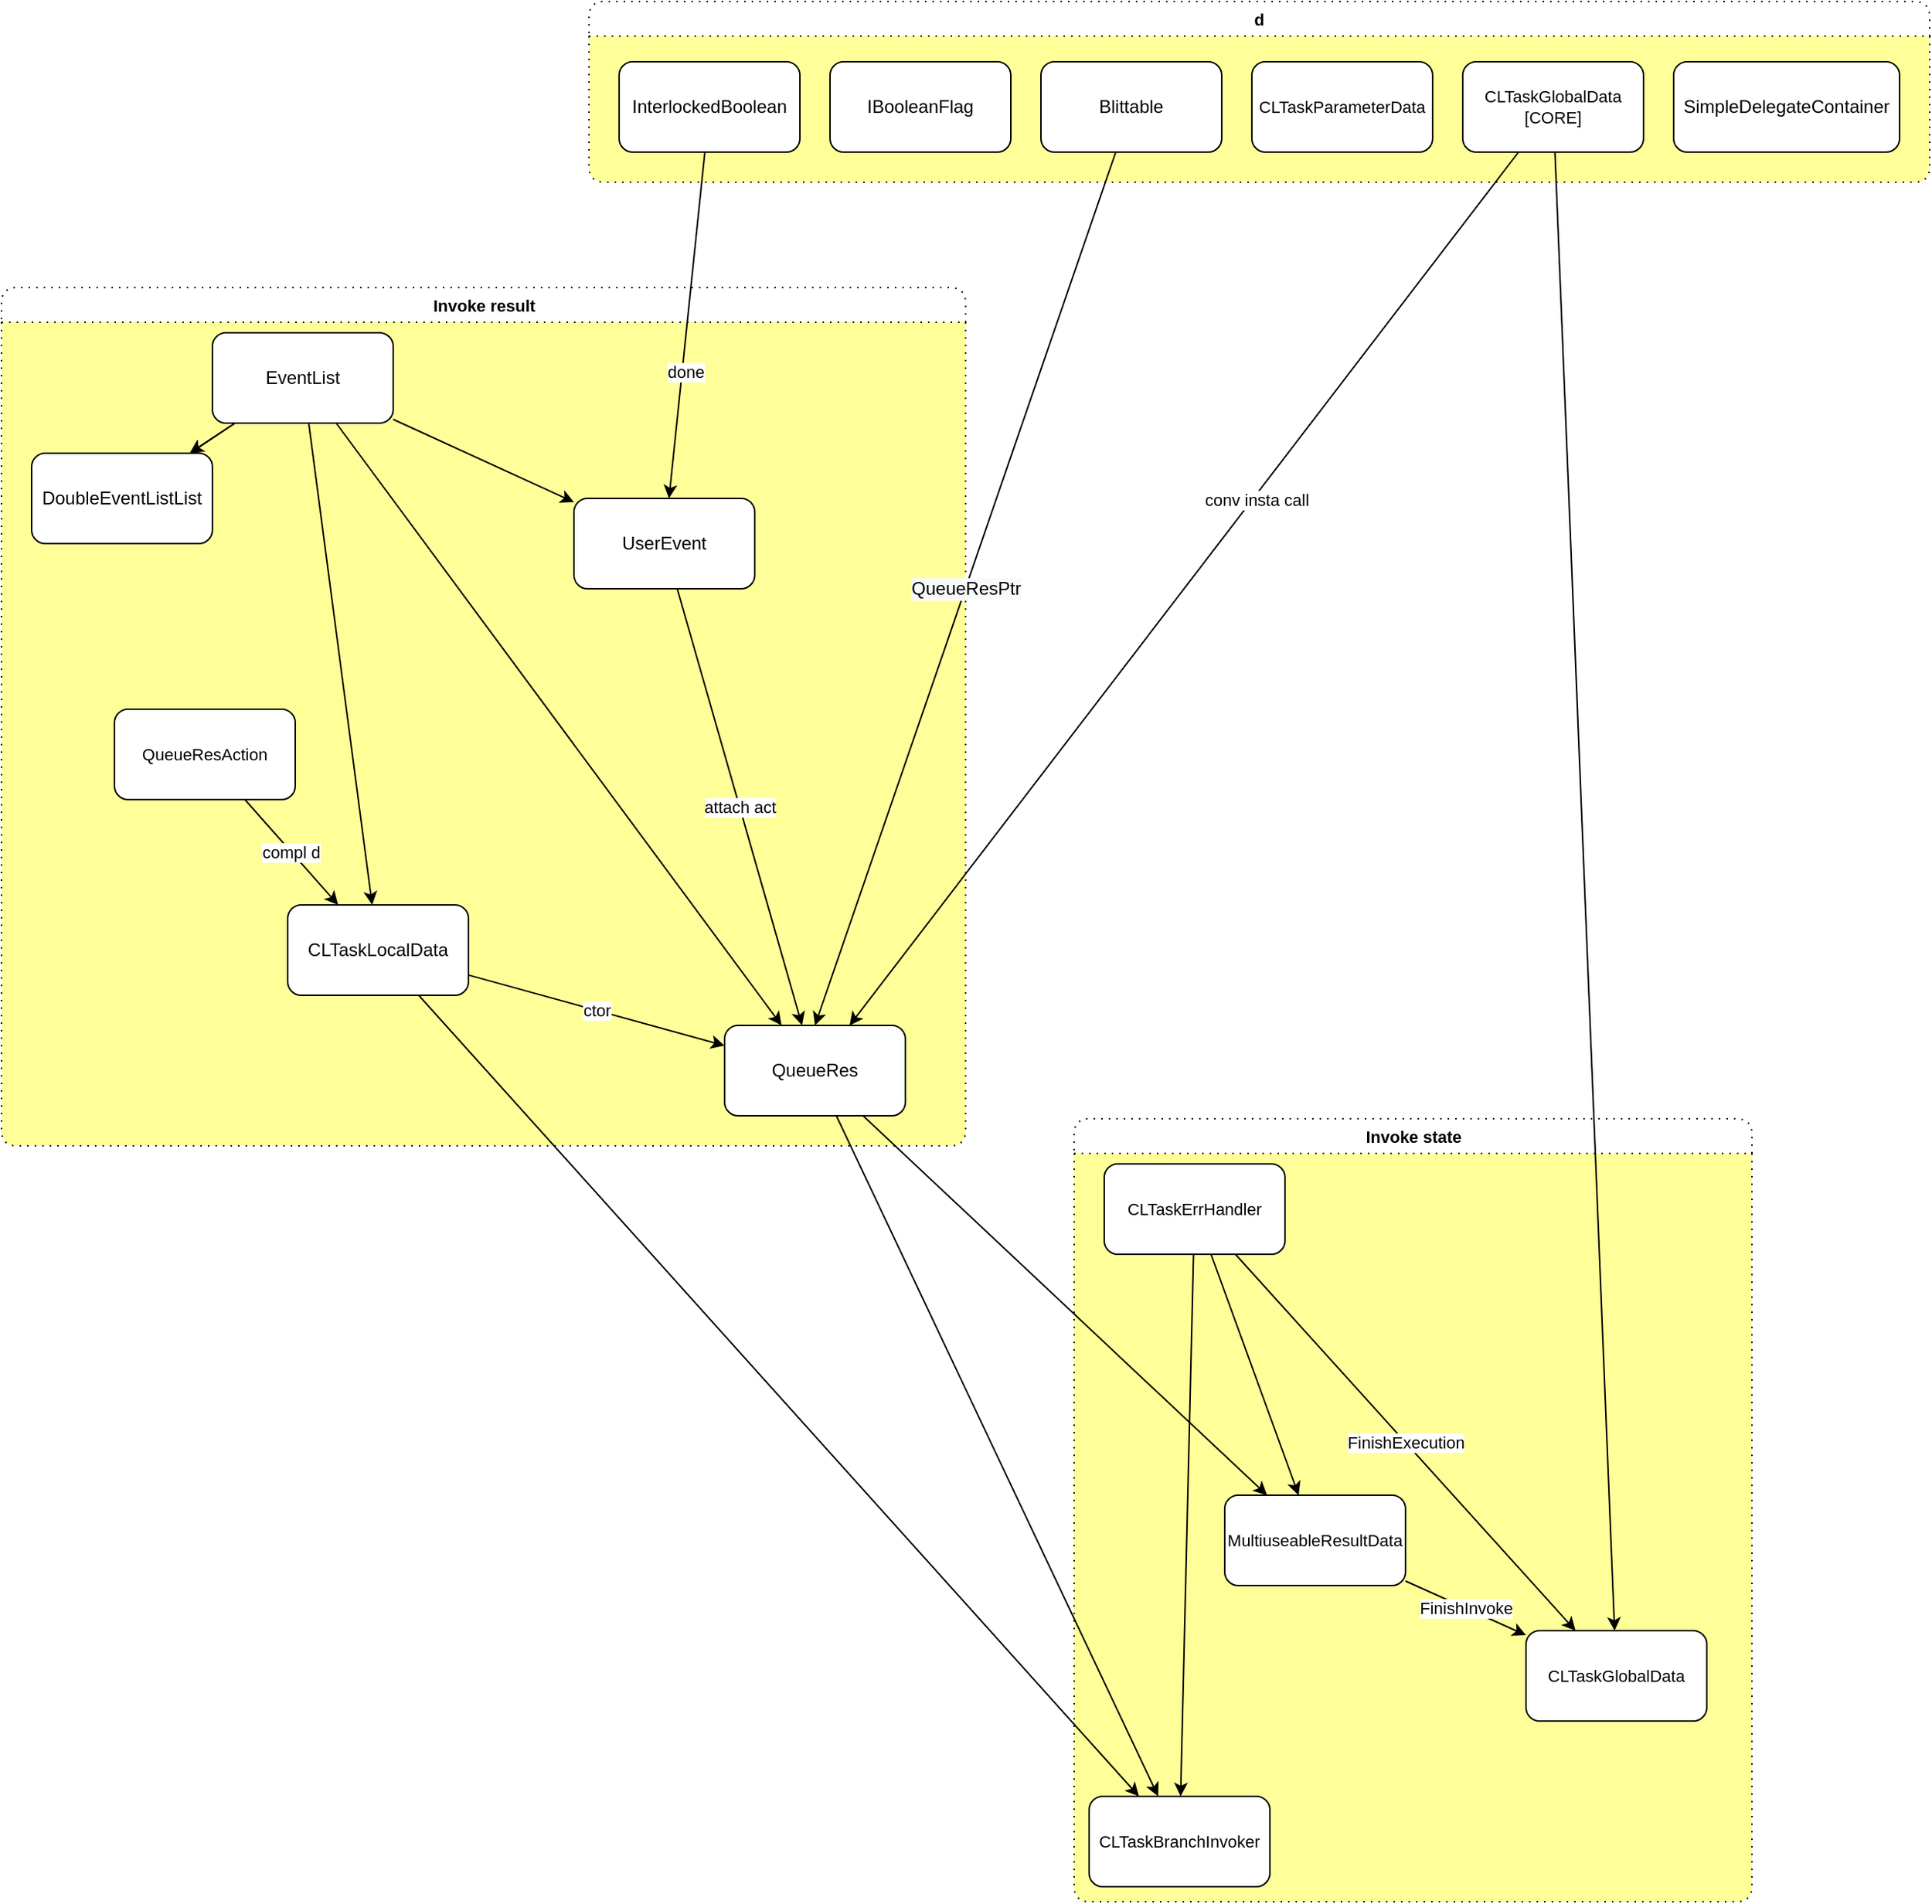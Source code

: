 <mxfile compressed="false" version="17.4.2" type="device">
  <diagram id="lkXP3y-HEp1vC13bDOkM" name="Page-1">
    <mxGraphModel dx="1422" dy="1303" grid="1" gridSize="10" guides="1" tooltips="1" connect="1" arrows="1" fold="1" page="0" pageScale="1" pageWidth="850" pageHeight="1100" background="none" math="0" shadow="0">
      <root>
        <mxCell id="0" />
        <mxCell id="1" parent="0" />
        <mxCell id="YGFIU_GqPBIm1zr8gWTs-59" value="d" style="swimlane;fontFamily=Helvetica;fontSize=11;rounded=1;labelBackgroundColor=none;labelBorderColor=none;swimlaneFillColor=#FFFF99;dashed=1;dashPattern=1 4;" parent="1" vertex="1">
          <mxGeometry x="640" y="-140" width="890" height="120" as="geometry">
            <mxRectangle x="780" y="-80" width="60" height="23" as="alternateBounds" />
          </mxGeometry>
        </mxCell>
        <mxCell id="YGFIU_GqPBIm1zr8gWTs-2" value="InterlockedBoolean" style="rounded=1;whiteSpace=wrap;html=1;" parent="YGFIU_GqPBIm1zr8gWTs-59" vertex="1">
          <mxGeometry x="20" y="40" width="120" height="60" as="geometry" />
        </mxCell>
        <mxCell id="mjkWCdsLksWHs1kqDIjj-1" value="IBooleanFlag" style="rounded=1;whiteSpace=wrap;html=1;" parent="YGFIU_GqPBIm1zr8gWTs-59" vertex="1">
          <mxGeometry x="160" y="40" width="120" height="60" as="geometry" />
        </mxCell>
        <mxCell id="YGFIU_GqPBIm1zr8gWTs-1" value="Blittable" style="rounded=1;whiteSpace=wrap;html=1;" parent="YGFIU_GqPBIm1zr8gWTs-59" vertex="1">
          <mxGeometry x="300" y="40" width="120" height="60" as="geometry" />
        </mxCell>
        <mxCell id="YGFIU_GqPBIm1zr8gWTs-41" value="CLTaskParameterData" style="rounded=1;whiteSpace=wrap;html=1;fontFamily=Helvetica;fontSize=11;fontColor=default;" parent="YGFIU_GqPBIm1zr8gWTs-59" vertex="1">
          <mxGeometry x="440" y="40" width="120" height="60" as="geometry" />
        </mxCell>
        <mxCell id="YGFIU_GqPBIm1zr8gWTs-26" value="CLTaskGlobalData&lt;br&gt;[CORE]" style="rounded=1;whiteSpace=wrap;html=1;fontFamily=Helvetica;fontSize=11;fontColor=default;" parent="YGFIU_GqPBIm1zr8gWTs-59" vertex="1">
          <mxGeometry x="580" y="40" width="120" height="60" as="geometry" />
        </mxCell>
        <mxCell id="VZ1KXGJ9L-8FEpO1o7LE-1" value="SimpleDelegateContainer" style="rounded=1;whiteSpace=wrap;html=1;" parent="YGFIU_GqPBIm1zr8gWTs-59" vertex="1">
          <mxGeometry x="720" y="40" width="150" height="60" as="geometry" />
        </mxCell>
        <mxCell id="YGFIU_GqPBIm1zr8gWTs-69" value="Invoke state" style="swimlane;rounded=1;fontFamily=Helvetica;fontSize=11;fontColor=default;strokeColor=default;fillColor=default;html=1;labelBackgroundColor=none;labelBorderColor=none;swimlaneFillColor=#FFFF99;dashed=1;dashPattern=1 4;" parent="1" vertex="1">
          <mxGeometry x="962" y="602" width="450" height="520" as="geometry">
            <mxRectangle x="890" y="550" width="90" height="23" as="alternateBounds" />
          </mxGeometry>
        </mxCell>
        <mxCell id="YGFIU_GqPBIm1zr8gWTs-33" value="CLTaskBranchInvoker" style="rounded=1;whiteSpace=wrap;html=1;fontFamily=Helvetica;fontSize=11;fontColor=default;" parent="YGFIU_GqPBIm1zr8gWTs-69" vertex="1">
          <mxGeometry x="10" y="450" width="120" height="60" as="geometry" />
        </mxCell>
        <mxCell id="YGFIU_GqPBIm1zr8gWTs-31" value="CLTaskErrHandler" style="rounded=1;whiteSpace=wrap;html=1;fontFamily=Helvetica;fontSize=11;fontColor=default;" parent="YGFIU_GqPBIm1zr8gWTs-69" vertex="1">
          <mxGeometry x="20" y="30" width="120" height="60" as="geometry" />
        </mxCell>
        <mxCell id="YGFIU_GqPBIm1zr8gWTs-34" value="" style="edgeStyle=none;shape=connector;rounded=0;orthogonalLoop=1;jettySize=auto;html=1;labelBackgroundColor=default;fontFamily=Helvetica;fontSize=11;fontColor=default;endArrow=classic;strokeColor=default;" parent="YGFIU_GqPBIm1zr8gWTs-69" source="YGFIU_GqPBIm1zr8gWTs-31" target="YGFIU_GqPBIm1zr8gWTs-33" edge="1">
          <mxGeometry relative="1" as="geometry" />
        </mxCell>
        <mxCell id="YGFIU_GqPBIm1zr8gWTs-38" value="MultiuseableResultData" style="whiteSpace=wrap;html=1;fontSize=11;rounded=1;" parent="YGFIU_GqPBIm1zr8gWTs-69" vertex="1">
          <mxGeometry x="100" y="250" width="120" height="60" as="geometry" />
        </mxCell>
        <mxCell id="YGFIU_GqPBIm1zr8gWTs-39" value="" style="edgeStyle=none;shape=connector;rounded=0;orthogonalLoop=1;jettySize=auto;html=1;labelBackgroundColor=default;fontFamily=Helvetica;fontSize=11;fontColor=default;endArrow=classic;strokeColor=default;" parent="YGFIU_GqPBIm1zr8gWTs-69" source="YGFIU_GqPBIm1zr8gWTs-31" target="YGFIU_GqPBIm1zr8gWTs-38" edge="1">
          <mxGeometry relative="1" as="geometry" />
        </mxCell>
        <mxCell id="YGFIU_GqPBIm1zr8gWTs-29" value="CLTaskGlobalData" style="rounded=1;whiteSpace=wrap;html=1;fontFamily=Helvetica;fontSize=11;fontColor=default;" parent="YGFIU_GqPBIm1zr8gWTs-69" vertex="1">
          <mxGeometry x="300" y="340" width="120" height="60" as="geometry" />
        </mxCell>
        <mxCell id="YGFIU_GqPBIm1zr8gWTs-57" value="FinishInvoke" style="edgeStyle=none;shape=connector;rounded=0;orthogonalLoop=1;jettySize=auto;html=1;labelBackgroundColor=default;fontFamily=Helvetica;fontSize=11;fontColor=default;endArrow=classic;strokeColor=default;" parent="YGFIU_GqPBIm1zr8gWTs-69" source="YGFIU_GqPBIm1zr8gWTs-38" target="YGFIU_GqPBIm1zr8gWTs-29" edge="1">
          <mxGeometry relative="1" as="geometry" />
        </mxCell>
        <mxCell id="YGFIU_GqPBIm1zr8gWTs-58" value="FinishExecution" style="edgeStyle=none;shape=connector;rounded=0;orthogonalLoop=1;jettySize=auto;html=1;labelBackgroundColor=default;fontFamily=Helvetica;fontSize=11;fontColor=default;endArrow=classic;strokeColor=default;" parent="YGFIU_GqPBIm1zr8gWTs-69" source="YGFIU_GqPBIm1zr8gWTs-31" target="YGFIU_GqPBIm1zr8gWTs-29" edge="1">
          <mxGeometry relative="1" as="geometry" />
        </mxCell>
        <mxCell id="YGFIU_GqPBIm1zr8gWTs-67" value="Invoke result" style="swimlane;rounded=1;fontFamily=Helvetica;fontSize=11;fontColor=default;strokeColor=default;fillColor=default;html=1;labelBackgroundColor=none;labelBorderColor=none;swimlaneFillColor=#FFFF99;dashed=1;dashPattern=1 4;" parent="1" vertex="1">
          <mxGeometry x="250" y="50" width="640" height="570" as="geometry">
            <mxRectangle x="230" y="60" width="160" height="23" as="alternateBounds" />
          </mxGeometry>
        </mxCell>
        <mxCell id="YGFIU_GqPBIm1zr8gWTs-10" value="EventList" style="rounded=1;whiteSpace=wrap;html=1;" parent="YGFIU_GqPBIm1zr8gWTs-67" vertex="1">
          <mxGeometry x="140" y="30" width="120" height="60" as="geometry" />
        </mxCell>
        <mxCell id="YGFIU_GqPBIm1zr8gWTs-11" value="DoubleEventListList" style="rounded=1;whiteSpace=wrap;html=1;" parent="YGFIU_GqPBIm1zr8gWTs-67" vertex="1">
          <mxGeometry x="20" y="110" width="120" height="60" as="geometry" />
        </mxCell>
        <mxCell id="YGFIU_GqPBIm1zr8gWTs-12" value="" style="rounded=0;orthogonalLoop=1;jettySize=auto;html=1;" parent="YGFIU_GqPBIm1zr8gWTs-67" source="YGFIU_GqPBIm1zr8gWTs-10" target="YGFIU_GqPBIm1zr8gWTs-11" edge="1">
          <mxGeometry relative="1" as="geometry" />
        </mxCell>
        <mxCell id="YGFIU_GqPBIm1zr8gWTs-13" value="" style="rounded=0;orthogonalLoop=1;jettySize=auto;html=1;" parent="YGFIU_GqPBIm1zr8gWTs-67" source="YGFIU_GqPBIm1zr8gWTs-10" target="YGFIU_GqPBIm1zr8gWTs-11" edge="1">
          <mxGeometry relative="1" as="geometry" />
        </mxCell>
        <mxCell id="YGFIU_GqPBIm1zr8gWTs-65" value="QueueResAction" style="whiteSpace=wrap;html=1;rounded=1;fontFamily=Helvetica;fontSize=11;fontColor=default;strokeColor=default;fillColor=default;" parent="YGFIU_GqPBIm1zr8gWTs-67" vertex="1">
          <mxGeometry x="75" y="280" width="120" height="60" as="geometry" />
        </mxCell>
        <mxCell id="YGFIU_GqPBIm1zr8gWTs-17" value="CLTaskLocalData" style="whiteSpace=wrap;html=1;rounded=1;" parent="YGFIU_GqPBIm1zr8gWTs-67" vertex="1">
          <mxGeometry x="190" y="410" width="120" height="60" as="geometry" />
        </mxCell>
        <mxCell id="YGFIU_GqPBIm1zr8gWTs-18" value="" style="rounded=0;orthogonalLoop=1;jettySize=auto;html=1;" parent="YGFIU_GqPBIm1zr8gWTs-67" source="YGFIU_GqPBIm1zr8gWTs-10" target="YGFIU_GqPBIm1zr8gWTs-17" edge="1">
          <mxGeometry relative="1" as="geometry" />
        </mxCell>
        <mxCell id="YGFIU_GqPBIm1zr8gWTs-66" value="compl d" style="edgeStyle=none;shape=connector;rounded=0;orthogonalLoop=1;jettySize=auto;html=1;labelBackgroundColor=default;fontFamily=Helvetica;fontSize=11;fontColor=default;endArrow=classic;strokeColor=default;" parent="YGFIU_GqPBIm1zr8gWTs-67" source="YGFIU_GqPBIm1zr8gWTs-65" target="YGFIU_GqPBIm1zr8gWTs-17" edge="1">
          <mxGeometry relative="1" as="geometry" />
        </mxCell>
        <mxCell id="YGFIU_GqPBIm1zr8gWTs-15" value="UserEvent" style="rounded=1;whiteSpace=wrap;html=1;" parent="YGFIU_GqPBIm1zr8gWTs-67" vertex="1">
          <mxGeometry x="380" y="140" width="120" height="60" as="geometry" />
        </mxCell>
        <mxCell id="YGFIU_GqPBIm1zr8gWTs-16" value="" style="rounded=0;orthogonalLoop=1;jettySize=auto;html=1;" parent="YGFIU_GqPBIm1zr8gWTs-67" source="YGFIU_GqPBIm1zr8gWTs-10" target="YGFIU_GqPBIm1zr8gWTs-15" edge="1">
          <mxGeometry relative="1" as="geometry" />
        </mxCell>
        <mxCell id="YGFIU_GqPBIm1zr8gWTs-6" value="QueueRes" style="rounded=1;whiteSpace=wrap;html=1;" parent="YGFIU_GqPBIm1zr8gWTs-67" vertex="1">
          <mxGeometry x="480" y="490" width="120" height="60" as="geometry" />
        </mxCell>
        <mxCell id="YGFIU_GqPBIm1zr8gWTs-21" value="" style="rounded=0;orthogonalLoop=1;jettySize=auto;html=1;" parent="YGFIU_GqPBIm1zr8gWTs-67" source="YGFIU_GqPBIm1zr8gWTs-10" target="YGFIU_GqPBIm1zr8gWTs-6" edge="1">
          <mxGeometry relative="1" as="geometry" />
        </mxCell>
        <mxCell id="YGFIU_GqPBIm1zr8gWTs-43" value="attach act" style="edgeStyle=none;shape=connector;rounded=0;orthogonalLoop=1;jettySize=auto;html=1;labelBackgroundColor=default;fontFamily=Helvetica;fontSize=11;fontColor=default;endArrow=classic;strokeColor=default;" parent="YGFIU_GqPBIm1zr8gWTs-67" source="YGFIU_GqPBIm1zr8gWTs-15" target="YGFIU_GqPBIm1zr8gWTs-6" edge="1">
          <mxGeometry relative="1" as="geometry" />
        </mxCell>
        <mxCell id="YGFIU_GqPBIm1zr8gWTs-50" value="ctor" style="edgeStyle=none;shape=connector;rounded=0;orthogonalLoop=1;jettySize=auto;html=1;labelBackgroundColor=default;fontFamily=Helvetica;fontSize=11;fontColor=default;endArrow=classic;strokeColor=default;" parent="YGFIU_GqPBIm1zr8gWTs-67" source="YGFIU_GqPBIm1zr8gWTs-17" target="YGFIU_GqPBIm1zr8gWTs-6" edge="1">
          <mxGeometry relative="1" as="geometry" />
        </mxCell>
        <mxCell id="YGFIU_GqPBIm1zr8gWTs-55" style="edgeStyle=none;shape=connector;rounded=0;orthogonalLoop=1;jettySize=auto;html=1;labelBackgroundColor=default;fontFamily=Helvetica;fontSize=11;fontColor=default;endArrow=classic;strokeColor=default;" parent="1" source="YGFIU_GqPBIm1zr8gWTs-6" target="YGFIU_GqPBIm1zr8gWTs-33" edge="1">
          <mxGeometry relative="1" as="geometry" />
        </mxCell>
        <mxCell id="YGFIU_GqPBIm1zr8gWTs-56" style="edgeStyle=none;shape=connector;rounded=0;orthogonalLoop=1;jettySize=auto;html=1;labelBackgroundColor=default;fontFamily=Helvetica;fontSize=11;fontColor=default;endArrow=classic;strokeColor=default;" parent="1" source="YGFIU_GqPBIm1zr8gWTs-6" target="YGFIU_GqPBIm1zr8gWTs-38" edge="1">
          <mxGeometry relative="1" as="geometry" />
        </mxCell>
        <mxCell id="YGFIU_GqPBIm1zr8gWTs-30" style="edgeStyle=none;shape=connector;rounded=0;orthogonalLoop=1;jettySize=auto;html=1;labelBackgroundColor=default;fontFamily=Helvetica;fontSize=11;fontColor=default;endArrow=classic;strokeColor=default;" parent="1" source="YGFIU_GqPBIm1zr8gWTs-26" target="YGFIU_GqPBIm1zr8gWTs-29" edge="1">
          <mxGeometry relative="1" as="geometry" />
        </mxCell>
        <mxCell id="YGFIU_GqPBIm1zr8gWTs-51" style="edgeStyle=none;shape=connector;rounded=0;orthogonalLoop=1;jettySize=auto;html=1;labelBackgroundColor=default;fontFamily=Helvetica;fontSize=11;fontColor=default;endArrow=classic;strokeColor=default;" parent="1" source="YGFIU_GqPBIm1zr8gWTs-17" target="YGFIU_GqPBIm1zr8gWTs-33" edge="1">
          <mxGeometry relative="1" as="geometry" />
        </mxCell>
        <mxCell id="YGFIU_GqPBIm1zr8gWTs-7" value="&lt;span style=&quot;font-size: 12px ; background-color: rgb(248 , 249 , 250)&quot;&gt;QueueResPtr&lt;/span&gt;" style="rounded=0;orthogonalLoop=1;jettySize=auto;html=1;entryX=0.5;entryY=0;entryDx=0;entryDy=0;" parent="1" source="YGFIU_GqPBIm1zr8gWTs-1" target="YGFIU_GqPBIm1zr8gWTs-6" edge="1">
          <mxGeometry relative="1" as="geometry">
            <mxPoint x="230" y="151" as="sourcePoint" />
            <mxPoint x="230" y="231" as="targetPoint" />
          </mxGeometry>
        </mxCell>
        <mxCell id="YGFIU_GqPBIm1zr8gWTs-9" value="done" style="rounded=0;orthogonalLoop=1;jettySize=auto;html=1;" parent="1" source="YGFIU_GqPBIm1zr8gWTs-2" target="YGFIU_GqPBIm1zr8gWTs-15" edge="1">
          <mxGeometry x="0.266" y="2" relative="1" as="geometry">
            <mxPoint x="686" y="550" as="targetPoint" />
            <mxPoint as="offset" />
          </mxGeometry>
        </mxCell>
        <mxCell id="YGFIU_GqPBIm1zr8gWTs-27" style="edgeStyle=none;shape=connector;rounded=0;orthogonalLoop=1;jettySize=auto;html=1;labelBackgroundColor=default;fontFamily=Helvetica;fontSize=11;fontColor=default;endArrow=classic;strokeColor=default;" parent="1" source="YGFIU_GqPBIm1zr8gWTs-26" target="YGFIU_GqPBIm1zr8gWTs-6" edge="1">
          <mxGeometry relative="1" as="geometry" />
        </mxCell>
        <mxCell id="YGFIU_GqPBIm1zr8gWTs-28" value="conv insta call" style="edgeLabel;html=1;align=center;verticalAlign=middle;resizable=0;points=[];fontSize=11;fontFamily=Helvetica;fontColor=default;" parent="YGFIU_GqPBIm1zr8gWTs-27" vertex="1" connectable="0">
          <mxGeometry x="-0.209" y="2" relative="1" as="geometry">
            <mxPoint as="offset" />
          </mxGeometry>
        </mxCell>
      </root>
    </mxGraphModel>
  </diagram>
</mxfile>
